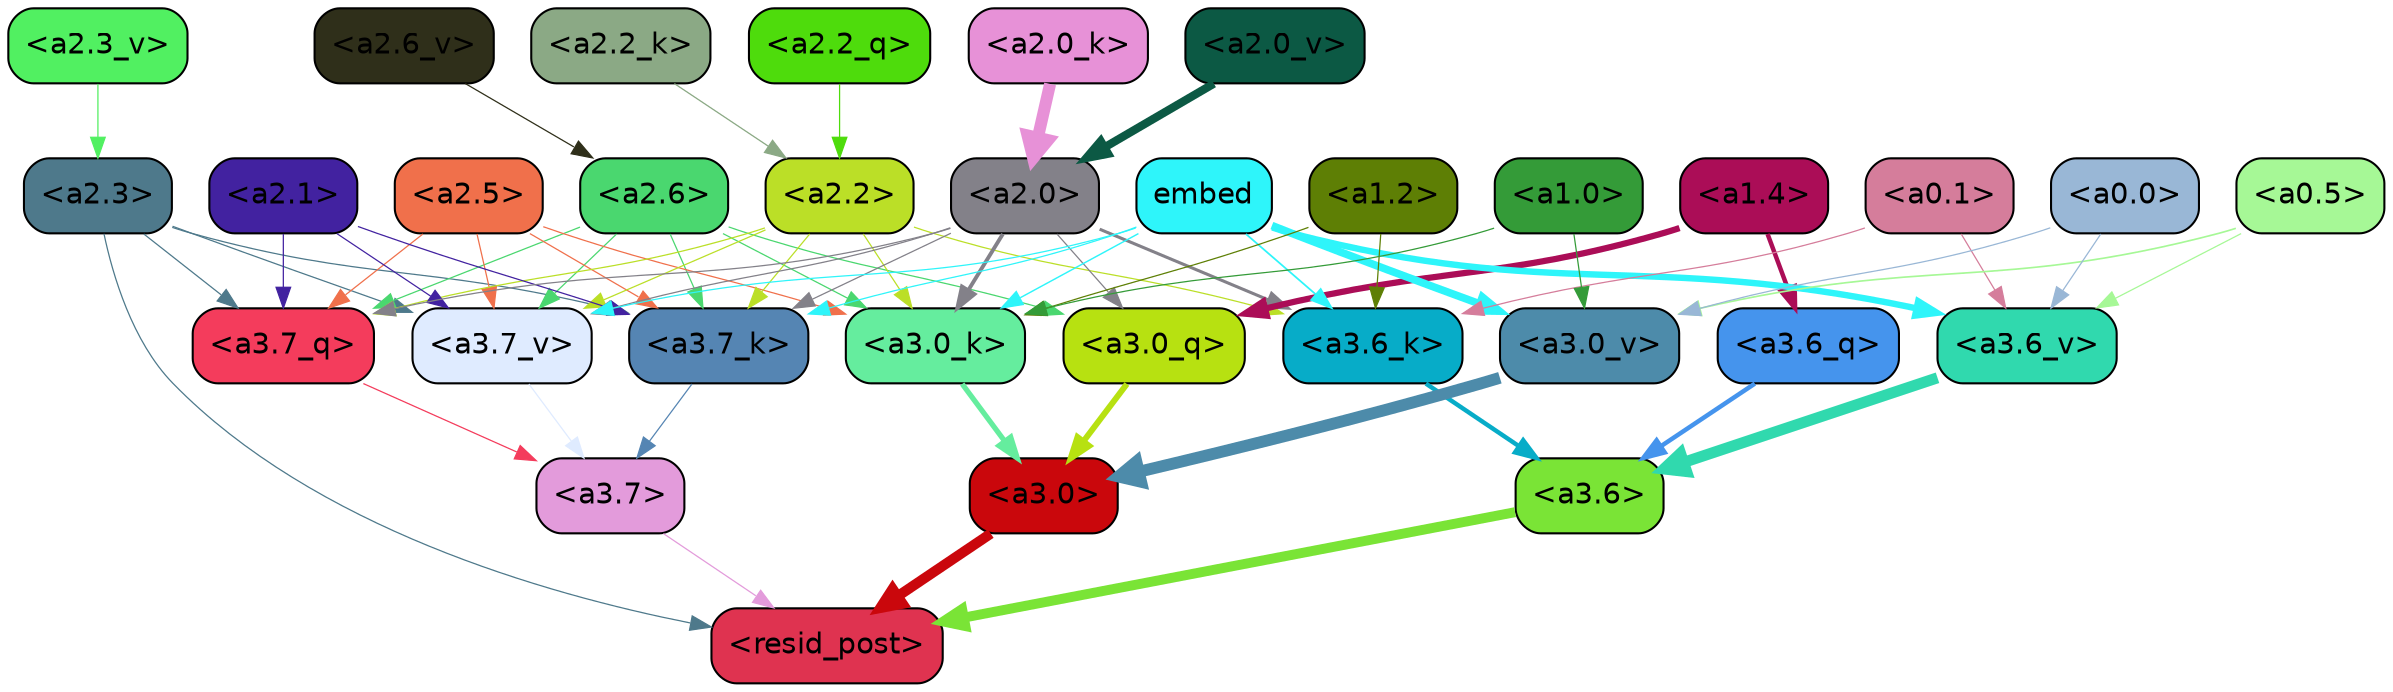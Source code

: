 strict digraph "" {
	graph [bgcolor=transparent,
		layout=dot,
		overlap=false,
		splines=true
	];
	"<a3.7>"	[color=black,
		fillcolor="#e39bdb",
		fontname=Helvetica,
		shape=box,
		style="filled, rounded"];
	"<resid_post>"	[color=black,
		fillcolor="#df3350",
		fontname=Helvetica,
		shape=box,
		style="filled, rounded"];
	"<a3.7>" -> "<resid_post>"	[color="#e39bdb",
		penwidth=0.6];
	"<a3.6>"	[color=black,
		fillcolor="#7ae436",
		fontname=Helvetica,
		shape=box,
		style="filled, rounded"];
	"<a3.6>" -> "<resid_post>"	[color="#7ae436",
		penwidth=4.752790808677673];
	"<a3.0>"	[color=black,
		fillcolor="#ca070c",
		fontname=Helvetica,
		shape=box,
		style="filled, rounded"];
	"<a3.0>" -> "<resid_post>"	[color="#ca070c",
		penwidth=4.897669434547424];
	"<a2.3>"	[color=black,
		fillcolor="#4e798b",
		fontname=Helvetica,
		shape=box,
		style="filled, rounded"];
	"<a2.3>" -> "<resid_post>"	[color="#4e798b",
		penwidth=0.6];
	"<a3.7_q>"	[color=black,
		fillcolor="#f43c5c",
		fontname=Helvetica,
		shape=box,
		style="filled, rounded"];
	"<a2.3>" -> "<a3.7_q>"	[color="#4e798b",
		penwidth=0.6];
	"<a3.7_k>"	[color=black,
		fillcolor="#5585b3",
		fontname=Helvetica,
		shape=box,
		style="filled, rounded"];
	"<a2.3>" -> "<a3.7_k>"	[color="#4e798b",
		penwidth=0.6];
	"<a3.7_v>"	[color=black,
		fillcolor="#dfebff",
		fontname=Helvetica,
		shape=box,
		style="filled, rounded"];
	"<a2.3>" -> "<a3.7_v>"	[color="#4e798b",
		penwidth=0.6];
	"<a3.7_q>" -> "<a3.7>"	[color="#f43c5c",
		penwidth=0.6];
	"<a3.6_q>"	[color=black,
		fillcolor="#4594ed",
		fontname=Helvetica,
		shape=box,
		style="filled, rounded"];
	"<a3.6_q>" -> "<a3.6>"	[color="#4594ed",
		penwidth=2.160832464694977];
	"<a3.0_q>"	[color=black,
		fillcolor="#b7e111",
		fontname=Helvetica,
		shape=box,
		style="filled, rounded"];
	"<a3.0_q>" -> "<a3.0>"	[color="#b7e111",
		penwidth=2.870753765106201];
	"<a3.7_k>" -> "<a3.7>"	[color="#5585b3",
		penwidth=0.6];
	"<a3.6_k>"	[color=black,
		fillcolor="#07acc8",
		fontname=Helvetica,
		shape=box,
		style="filled, rounded"];
	"<a3.6_k>" -> "<a3.6>"	[color="#07acc8",
		penwidth=2.13908451795578];
	"<a3.0_k>"	[color=black,
		fillcolor="#65ed9e",
		fontname=Helvetica,
		shape=box,
		style="filled, rounded"];
	"<a3.0_k>" -> "<a3.0>"	[color="#65ed9e",
		penwidth=2.520303964614868];
	"<a3.7_v>" -> "<a3.7>"	[color="#dfebff",
		penwidth=0.6];
	"<a3.6_v>"	[color=black,
		fillcolor="#30d9ae",
		fontname=Helvetica,
		shape=box,
		style="filled, rounded"];
	"<a3.6_v>" -> "<a3.6>"	[color="#30d9ae",
		penwidth=5.297133803367615];
	"<a3.0_v>"	[color=black,
		fillcolor="#4d8baa",
		fontname=Helvetica,
		shape=box,
		style="filled, rounded"];
	"<a3.0_v>" -> "<a3.0>"	[color="#4d8baa",
		penwidth=5.680712580680847];
	"<a2.6>"	[color=black,
		fillcolor="#4ad76f",
		fontname=Helvetica,
		shape=box,
		style="filled, rounded"];
	"<a2.6>" -> "<a3.7_q>"	[color="#4ad76f",
		penwidth=0.6];
	"<a2.6>" -> "<a3.0_q>"	[color="#4ad76f",
		penwidth=0.6];
	"<a2.6>" -> "<a3.7_k>"	[color="#4ad76f",
		penwidth=0.6];
	"<a2.6>" -> "<a3.0_k>"	[color="#4ad76f",
		penwidth=0.6];
	"<a2.6>" -> "<a3.7_v>"	[color="#4ad76f",
		penwidth=0.6];
	"<a2.5>"	[color=black,
		fillcolor="#f0704b",
		fontname=Helvetica,
		shape=box,
		style="filled, rounded"];
	"<a2.5>" -> "<a3.7_q>"	[color="#f0704b",
		penwidth=0.6];
	"<a2.5>" -> "<a3.7_k>"	[color="#f0704b",
		penwidth=0.6];
	"<a2.5>" -> "<a3.0_k>"	[color="#f0704b",
		penwidth=0.6];
	"<a2.5>" -> "<a3.7_v>"	[color="#f0704b",
		penwidth=0.6];
	"<a2.2>"	[color=black,
		fillcolor="#bbdf27",
		fontname=Helvetica,
		shape=box,
		style="filled, rounded"];
	"<a2.2>" -> "<a3.7_q>"	[color="#bbdf27",
		penwidth=0.6];
	"<a2.2>" -> "<a3.7_k>"	[color="#bbdf27",
		penwidth=0.6];
	"<a2.2>" -> "<a3.6_k>"	[color="#bbdf27",
		penwidth=0.6];
	"<a2.2>" -> "<a3.0_k>"	[color="#bbdf27",
		penwidth=0.6];
	"<a2.2>" -> "<a3.7_v>"	[color="#bbdf27",
		penwidth=0.6];
	"<a2.1>"	[color=black,
		fillcolor="#4222a0",
		fontname=Helvetica,
		shape=box,
		style="filled, rounded"];
	"<a2.1>" -> "<a3.7_q>"	[color="#4222a0",
		penwidth=0.6];
	"<a2.1>" -> "<a3.7_k>"	[color="#4222a0",
		penwidth=0.6];
	"<a2.1>" -> "<a3.7_v>"	[color="#4222a0",
		penwidth=0.6];
	"<a2.0>"	[color=black,
		fillcolor="#838189",
		fontname=Helvetica,
		shape=box,
		style="filled, rounded"];
	"<a2.0>" -> "<a3.7_q>"	[color="#838189",
		penwidth=0.6];
	"<a2.0>" -> "<a3.0_q>"	[color="#838189",
		penwidth=0.6];
	"<a2.0>" -> "<a3.7_k>"	[color="#838189",
		penwidth=0.6];
	"<a2.0>" -> "<a3.6_k>"	[color="#838189",
		penwidth=1.4811622872948647];
	"<a2.0>" -> "<a3.0_k>"	[color="#838189",
		penwidth=1.8632715698331594];
	"<a2.0>" -> "<a3.7_v>"	[color="#838189",
		penwidth=0.6];
	"<a1.4>"	[color=black,
		fillcolor="#ab0d57",
		fontname=Helvetica,
		shape=box,
		style="filled, rounded"];
	"<a1.4>" -> "<a3.6_q>"	[color="#ab0d57",
		penwidth=2.1468575447797775];
	"<a1.4>" -> "<a3.0_q>"	[color="#ab0d57",
		penwidth=3.0006065368652344];
	embed	[color=black,
		fillcolor="#2ef5fa",
		fontname=Helvetica,
		shape=box,
		style="filled, rounded"];
	embed -> "<a3.7_k>"	[color="#2ef5fa",
		penwidth=0.6];
	embed -> "<a3.6_k>"	[color="#2ef5fa",
		penwidth=0.8410270567983389];
	embed -> "<a3.0_k>"	[color="#2ef5fa",
		penwidth=0.691851794719696];
	embed -> "<a3.7_v>"	[color="#2ef5fa",
		penwidth=0.6];
	embed -> "<a3.6_v>"	[color="#2ef5fa",
		penwidth=3.0758190751075745];
	embed -> "<a3.0_v>"	[color="#2ef5fa",
		penwidth=3.6927278637886047];
	"<a1.2>"	[color=black,
		fillcolor="#5e7f05",
		fontname=Helvetica,
		shape=box,
		style="filled, rounded"];
	"<a1.2>" -> "<a3.6_k>"	[color="#5e7f05",
		penwidth=0.6];
	"<a1.2>" -> "<a3.0_k>"	[color="#5e7f05",
		penwidth=0.6];
	"<a0.1>"	[color=black,
		fillcolor="#d57d9b",
		fontname=Helvetica,
		shape=box,
		style="filled, rounded"];
	"<a0.1>" -> "<a3.6_k>"	[color="#d57d9b",
		penwidth=0.6];
	"<a0.1>" -> "<a3.6_v>"	[color="#d57d9b",
		penwidth=0.6];
	"<a1.0>"	[color=black,
		fillcolor="#349b38",
		fontname=Helvetica,
		shape=box,
		style="filled, rounded"];
	"<a1.0>" -> "<a3.0_k>"	[color="#349b38",
		penwidth=0.6];
	"<a1.0>" -> "<a3.0_v>"	[color="#349b38",
		penwidth=0.6];
	"<a0.5>"	[color=black,
		fillcolor="#a6f896",
		fontname=Helvetica,
		shape=box,
		style="filled, rounded"];
	"<a0.5>" -> "<a3.6_v>"	[color="#a6f896",
		penwidth=0.6];
	"<a0.5>" -> "<a3.0_v>"	[color="#a6f896",
		penwidth=0.8028683364391327];
	"<a0.0>"	[color=black,
		fillcolor="#99b7d6",
		fontname=Helvetica,
		shape=box,
		style="filled, rounded"];
	"<a0.0>" -> "<a3.6_v>"	[color="#99b7d6",
		penwidth=0.6];
	"<a0.0>" -> "<a3.0_v>"	[color="#99b7d6",
		penwidth=0.6];
	"<a2.2_q>"	[color=black,
		fillcolor="#4edc0c",
		fontname=Helvetica,
		shape=box,
		style="filled, rounded"];
	"<a2.2_q>" -> "<a2.2>"	[color="#4edc0c",
		penwidth=0.6];
	"<a2.2_k>"	[color=black,
		fillcolor="#8ba985",
		fontname=Helvetica,
		shape=box,
		style="filled, rounded"];
	"<a2.2_k>" -> "<a2.2>"	[color="#8ba985",
		penwidth=0.6149471998214722];
	"<a2.0_k>"	[color=black,
		fillcolor="#e791d7",
		fontname=Helvetica,
		shape=box,
		style="filled, rounded"];
	"<a2.0_k>" -> "<a2.0>"	[color="#e791d7",
		penwidth=5.773491740226746];
	"<a2.6_v>"	[color=black,
		fillcolor="#2f2f1a",
		fontname=Helvetica,
		shape=box,
		style="filled, rounded"];
	"<a2.6_v>" -> "<a2.6>"	[color="#2f2f1a",
		penwidth=0.6];
	"<a2.3_v>"	[color=black,
		fillcolor="#51f061",
		fontname=Helvetica,
		shape=box,
		style="filled, rounded"];
	"<a2.3_v>" -> "<a2.3>"	[color="#51f061",
		penwidth=0.6];
	"<a2.0_v>"	[color=black,
		fillcolor="#0c5944",
		fontname=Helvetica,
		shape=box,
		style="filled, rounded"];
	"<a2.0_v>" -> "<a2.0>"	[color="#0c5944",
		penwidth=3.9731863737106323];
}

